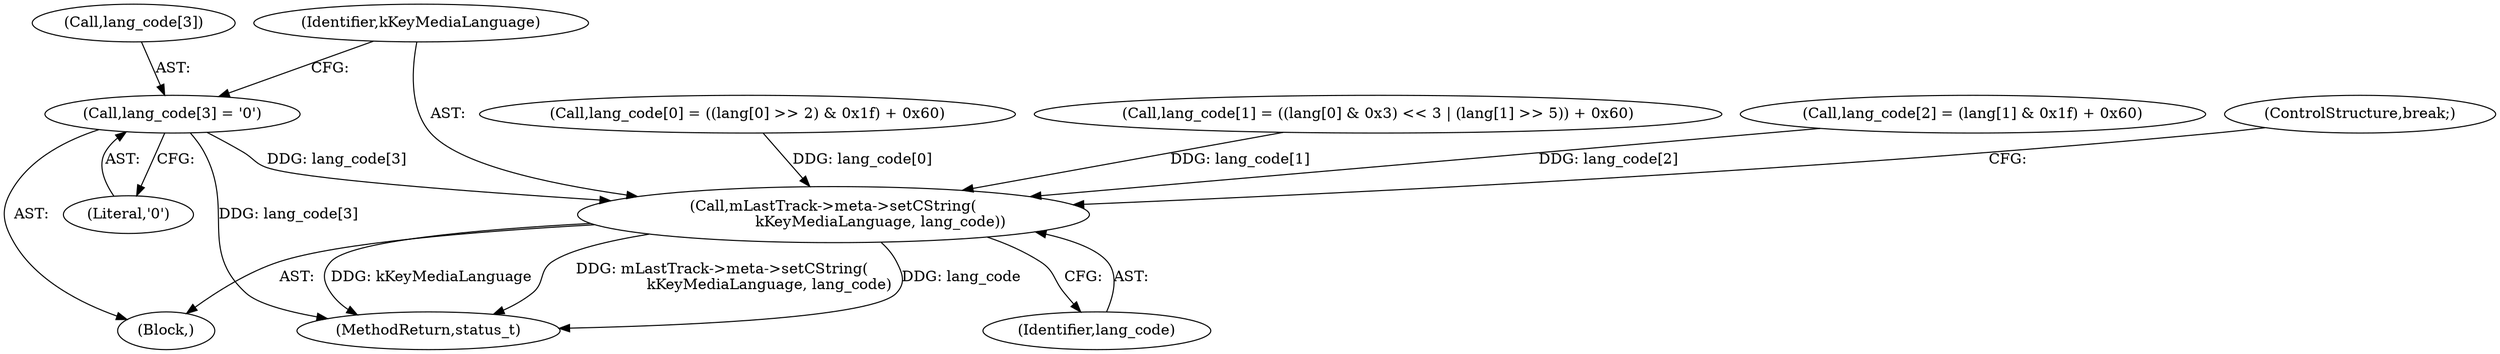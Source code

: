 digraph "0_Android_8a3a2f6ea7defe1a81bb32b3c9f3537f84749b9d@array" {
"1001565" [label="(Call,lang_code[3] = '\0')"];
"1001570" [label="(Call,mLastTrack->meta->setCString(\n                    kKeyMediaLanguage, lang_code))"];
"1001298" [label="(Block,)"];
"1001565" [label="(Call,lang_code[3] = '\0')"];
"1003923" [label="(MethodReturn,status_t)"];
"1001572" [label="(Identifier,lang_code)"];
"1001554" [label="(Call,lang_code[2] = (lang[1] & 0x1f) + 0x60)"];
"1001573" [label="(ControlStructure,break;)"];
"1001566" [label="(Call,lang_code[3])"];
"1001571" [label="(Identifier,kKeyMediaLanguage)"];
"1001569" [label="(Literal,'\0')"];
"1001522" [label="(Call,lang_code[0] = ((lang[0] >> 2) & 0x1f) + 0x60)"];
"1001535" [label="(Call,lang_code[1] = ((lang[0] & 0x3) << 3 | (lang[1] >> 5)) + 0x60)"];
"1001570" [label="(Call,mLastTrack->meta->setCString(\n                    kKeyMediaLanguage, lang_code))"];
"1001565" -> "1001298"  [label="AST: "];
"1001565" -> "1001569"  [label="CFG: "];
"1001566" -> "1001565"  [label="AST: "];
"1001569" -> "1001565"  [label="AST: "];
"1001571" -> "1001565"  [label="CFG: "];
"1001565" -> "1003923"  [label="DDG: lang_code[3]"];
"1001565" -> "1001570"  [label="DDG: lang_code[3]"];
"1001570" -> "1001298"  [label="AST: "];
"1001570" -> "1001572"  [label="CFG: "];
"1001571" -> "1001570"  [label="AST: "];
"1001572" -> "1001570"  [label="AST: "];
"1001573" -> "1001570"  [label="CFG: "];
"1001570" -> "1003923"  [label="DDG: lang_code"];
"1001570" -> "1003923"  [label="DDG: kKeyMediaLanguage"];
"1001570" -> "1003923"  [label="DDG: mLastTrack->meta->setCString(\n                    kKeyMediaLanguage, lang_code)"];
"1001554" -> "1001570"  [label="DDG: lang_code[2]"];
"1001522" -> "1001570"  [label="DDG: lang_code[0]"];
"1001535" -> "1001570"  [label="DDG: lang_code[1]"];
}
